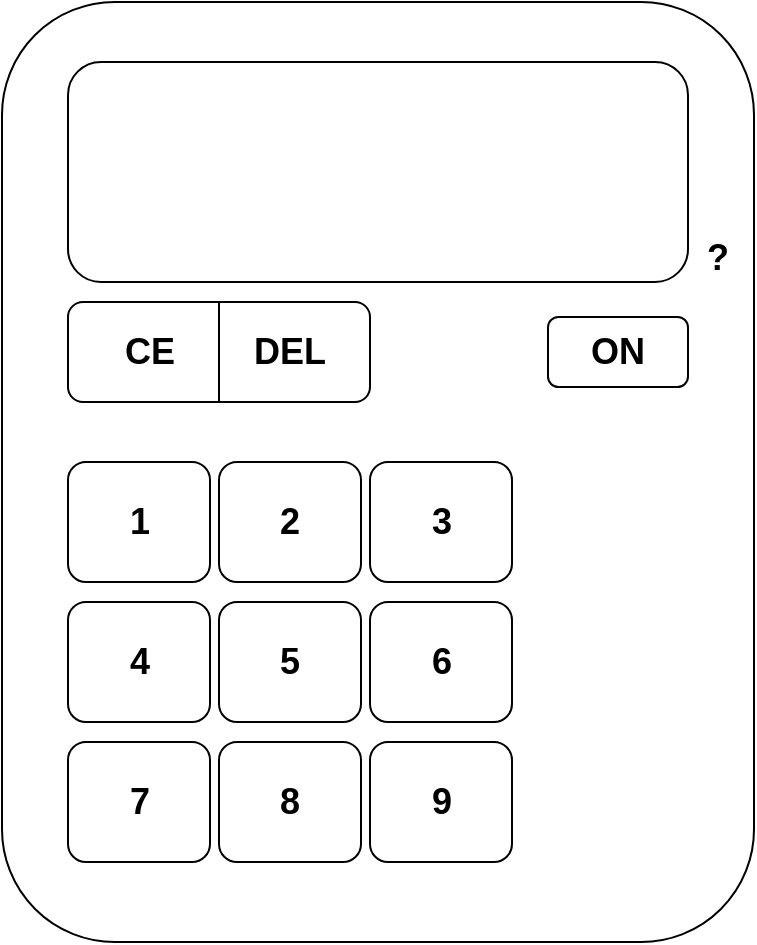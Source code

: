 <mxfile version="14.1.1" type="github">
  <diagram id="obmalHlAoBQwvRogUrdl" name="Page-1">
    <mxGraphModel dx="536" dy="604" grid="1" gridSize="10" guides="1" tooltips="1" connect="1" arrows="1" fold="1" page="1" pageScale="1" pageWidth="827" pageHeight="1169" math="0" shadow="0">
      <root>
        <mxCell id="0" />
        <mxCell id="1" parent="0" />
        <mxCell id="tR6j3zLINmBn2Jut2dCj-3" value="" style="rounded=1;whiteSpace=wrap;html=1;" vertex="1" parent="1">
          <mxGeometry x="226" y="40" width="376" height="470" as="geometry" />
        </mxCell>
        <mxCell id="tR6j3zLINmBn2Jut2dCj-4" value="" style="rounded=1;whiteSpace=wrap;html=1;" vertex="1" parent="1">
          <mxGeometry x="259" y="70" width="310" height="110" as="geometry" />
        </mxCell>
        <mxCell id="tR6j3zLINmBn2Jut2dCj-5" value="" style="rounded=1;whiteSpace=wrap;html=1;" vertex="1" parent="1">
          <mxGeometry x="259" y="190" width="151" height="50" as="geometry" />
        </mxCell>
        <mxCell id="tR6j3zLINmBn2Jut2dCj-8" value="" style="endArrow=none;html=1;entryX=0.5;entryY=0;entryDx=0;entryDy=0;exitX=0.5;exitY=1;exitDx=0;exitDy=0;" edge="1" parent="1" source="tR6j3zLINmBn2Jut2dCj-5" target="tR6j3zLINmBn2Jut2dCj-5">
          <mxGeometry width="50" height="50" relative="1" as="geometry">
            <mxPoint x="423" y="250" as="sourcePoint" />
            <mxPoint x="423" y="200" as="targetPoint" />
          </mxGeometry>
        </mxCell>
        <mxCell id="tR6j3zLINmBn2Jut2dCj-10" value="&lt;b&gt;&lt;font style=&quot;font-size: 18px&quot;&gt;CE&lt;/font&gt;&lt;/b&gt;" style="text;html=1;strokeColor=none;fillColor=none;align=center;verticalAlign=middle;whiteSpace=wrap;rounded=0;" vertex="1" parent="1">
          <mxGeometry x="270" y="202.5" width="60" height="25" as="geometry" />
        </mxCell>
        <mxCell id="tR6j3zLINmBn2Jut2dCj-11" value="&lt;b&gt;&lt;font style=&quot;font-size: 18px&quot;&gt;DEL&lt;/font&gt;&lt;/b&gt;" style="text;html=1;strokeColor=none;fillColor=none;align=center;verticalAlign=middle;whiteSpace=wrap;rounded=0;" vertex="1" parent="1">
          <mxGeometry x="340" y="202.5" width="60" height="25" as="geometry" />
        </mxCell>
        <mxCell id="tR6j3zLINmBn2Jut2dCj-12" value="" style="rounded=1;whiteSpace=wrap;html=1;" vertex="1" parent="1">
          <mxGeometry x="499" y="197.5" width="70" height="35" as="geometry" />
        </mxCell>
        <mxCell id="tR6j3zLINmBn2Jut2dCj-14" value="&lt;b&gt;&lt;font style=&quot;font-size: 18px&quot;&gt;ON&lt;/font&gt;&lt;/b&gt;" style="text;html=1;strokeColor=none;fillColor=none;align=center;verticalAlign=middle;whiteSpace=wrap;rounded=0;" vertex="1" parent="1">
          <mxGeometry x="504" y="202.5" width="60" height="25" as="geometry" />
        </mxCell>
        <mxCell id="tR6j3zLINmBn2Jut2dCj-16" value="&lt;span style=&quot;font-size: 18px&quot;&gt;&lt;b&gt;?&lt;/b&gt;&lt;/span&gt;" style="text;html=1;strokeColor=none;fillColor=none;align=center;verticalAlign=middle;whiteSpace=wrap;rounded=0;" vertex="1" parent="1">
          <mxGeometry x="569" y="155" width="30" height="25" as="geometry" />
        </mxCell>
        <mxCell id="tR6j3zLINmBn2Jut2dCj-17" value="" style="rounded=1;whiteSpace=wrap;html=1;" vertex="1" parent="1">
          <mxGeometry x="259" y="270" width="71" height="60" as="geometry" />
        </mxCell>
        <mxCell id="tR6j3zLINmBn2Jut2dCj-23" value="" style="rounded=1;whiteSpace=wrap;html=1;" vertex="1" parent="1">
          <mxGeometry x="334.5" y="270" width="71" height="60" as="geometry" />
        </mxCell>
        <mxCell id="tR6j3zLINmBn2Jut2dCj-24" value="" style="rounded=1;whiteSpace=wrap;html=1;" vertex="1" parent="1">
          <mxGeometry x="410" y="270" width="71" height="60" as="geometry" />
        </mxCell>
        <mxCell id="tR6j3zLINmBn2Jut2dCj-25" value="" style="rounded=1;whiteSpace=wrap;html=1;" vertex="1" parent="1">
          <mxGeometry x="259" y="340" width="71" height="60" as="geometry" />
        </mxCell>
        <mxCell id="tR6j3zLINmBn2Jut2dCj-26" value="" style="rounded=1;whiteSpace=wrap;html=1;" vertex="1" parent="1">
          <mxGeometry x="334.5" y="340" width="71" height="60" as="geometry" />
        </mxCell>
        <mxCell id="tR6j3zLINmBn2Jut2dCj-27" value="" style="rounded=1;whiteSpace=wrap;html=1;" vertex="1" parent="1">
          <mxGeometry x="410" y="340" width="71" height="60" as="geometry" />
        </mxCell>
        <mxCell id="tR6j3zLINmBn2Jut2dCj-28" value="" style="rounded=1;whiteSpace=wrap;html=1;" vertex="1" parent="1">
          <mxGeometry x="259" y="410" width="71" height="60" as="geometry" />
        </mxCell>
        <mxCell id="tR6j3zLINmBn2Jut2dCj-29" value="" style="rounded=1;whiteSpace=wrap;html=1;" vertex="1" parent="1">
          <mxGeometry x="334.5" y="410" width="71" height="60" as="geometry" />
        </mxCell>
        <mxCell id="tR6j3zLINmBn2Jut2dCj-30" value="" style="rounded=1;whiteSpace=wrap;html=1;" vertex="1" parent="1">
          <mxGeometry x="410" y="410" width="71" height="60" as="geometry" />
        </mxCell>
        <mxCell id="tR6j3zLINmBn2Jut2dCj-31" value="&lt;b&gt;&lt;font style=&quot;font-size: 18px&quot;&gt;1&lt;/font&gt;&lt;/b&gt;" style="text;html=1;strokeColor=none;fillColor=none;align=center;verticalAlign=middle;whiteSpace=wrap;rounded=0;" vertex="1" parent="1">
          <mxGeometry x="264.5" y="287.5" width="60" height="25" as="geometry" />
        </mxCell>
        <mxCell id="tR6j3zLINmBn2Jut2dCj-32" value="&lt;b&gt;&lt;font style=&quot;font-size: 18px&quot;&gt;2&lt;/font&gt;&lt;/b&gt;" style="text;html=1;strokeColor=none;fillColor=none;align=center;verticalAlign=middle;whiteSpace=wrap;rounded=0;" vertex="1" parent="1">
          <mxGeometry x="340" y="287.5" width="60" height="25" as="geometry" />
        </mxCell>
        <mxCell id="tR6j3zLINmBn2Jut2dCj-33" value="&lt;b&gt;&lt;font style=&quot;font-size: 18px&quot;&gt;3&lt;/font&gt;&lt;/b&gt;" style="text;html=1;strokeColor=none;fillColor=none;align=center;verticalAlign=middle;whiteSpace=wrap;rounded=0;" vertex="1" parent="1">
          <mxGeometry x="415.5" y="287.5" width="60" height="25" as="geometry" />
        </mxCell>
        <mxCell id="tR6j3zLINmBn2Jut2dCj-34" value="&lt;b&gt;&lt;font style=&quot;font-size: 18px&quot;&gt;4&lt;/font&gt;&lt;/b&gt;" style="text;html=1;strokeColor=none;fillColor=none;align=center;verticalAlign=middle;whiteSpace=wrap;rounded=0;" vertex="1" parent="1">
          <mxGeometry x="264.5" y="357.5" width="60" height="25" as="geometry" />
        </mxCell>
        <mxCell id="tR6j3zLINmBn2Jut2dCj-35" value="&lt;b&gt;&lt;font style=&quot;font-size: 18px&quot;&gt;5&lt;/font&gt;&lt;/b&gt;" style="text;html=1;strokeColor=none;fillColor=none;align=center;verticalAlign=middle;whiteSpace=wrap;rounded=0;" vertex="1" parent="1">
          <mxGeometry x="340" y="357.5" width="60" height="25" as="geometry" />
        </mxCell>
        <mxCell id="tR6j3zLINmBn2Jut2dCj-36" value="&lt;b&gt;&lt;font style=&quot;font-size: 18px&quot;&gt;6&lt;/font&gt;&lt;/b&gt;" style="text;html=1;strokeColor=none;fillColor=none;align=center;verticalAlign=middle;whiteSpace=wrap;rounded=0;" vertex="1" parent="1">
          <mxGeometry x="415.5" y="357.5" width="60" height="25" as="geometry" />
        </mxCell>
        <mxCell id="tR6j3zLINmBn2Jut2dCj-37" value="&lt;b&gt;&lt;font style=&quot;font-size: 18px&quot;&gt;7&lt;/font&gt;&lt;/b&gt;" style="text;html=1;strokeColor=none;fillColor=none;align=center;verticalAlign=middle;whiteSpace=wrap;rounded=0;" vertex="1" parent="1">
          <mxGeometry x="264.5" y="427.5" width="60" height="25" as="geometry" />
        </mxCell>
        <mxCell id="tR6j3zLINmBn2Jut2dCj-38" value="&lt;b&gt;&lt;font style=&quot;font-size: 18px&quot;&gt;8&lt;/font&gt;&lt;/b&gt;" style="text;html=1;strokeColor=none;fillColor=none;align=center;verticalAlign=middle;whiteSpace=wrap;rounded=0;" vertex="1" parent="1">
          <mxGeometry x="340" y="427.5" width="60" height="25" as="geometry" />
        </mxCell>
        <mxCell id="tR6j3zLINmBn2Jut2dCj-39" value="&lt;b&gt;&lt;font style=&quot;font-size: 18px&quot;&gt;9&lt;/font&gt;&lt;/b&gt;" style="text;html=1;strokeColor=none;fillColor=none;align=center;verticalAlign=middle;whiteSpace=wrap;rounded=0;" vertex="1" parent="1">
          <mxGeometry x="415.5" y="427.5" width="60" height="25" as="geometry" />
        </mxCell>
      </root>
    </mxGraphModel>
  </diagram>
</mxfile>
